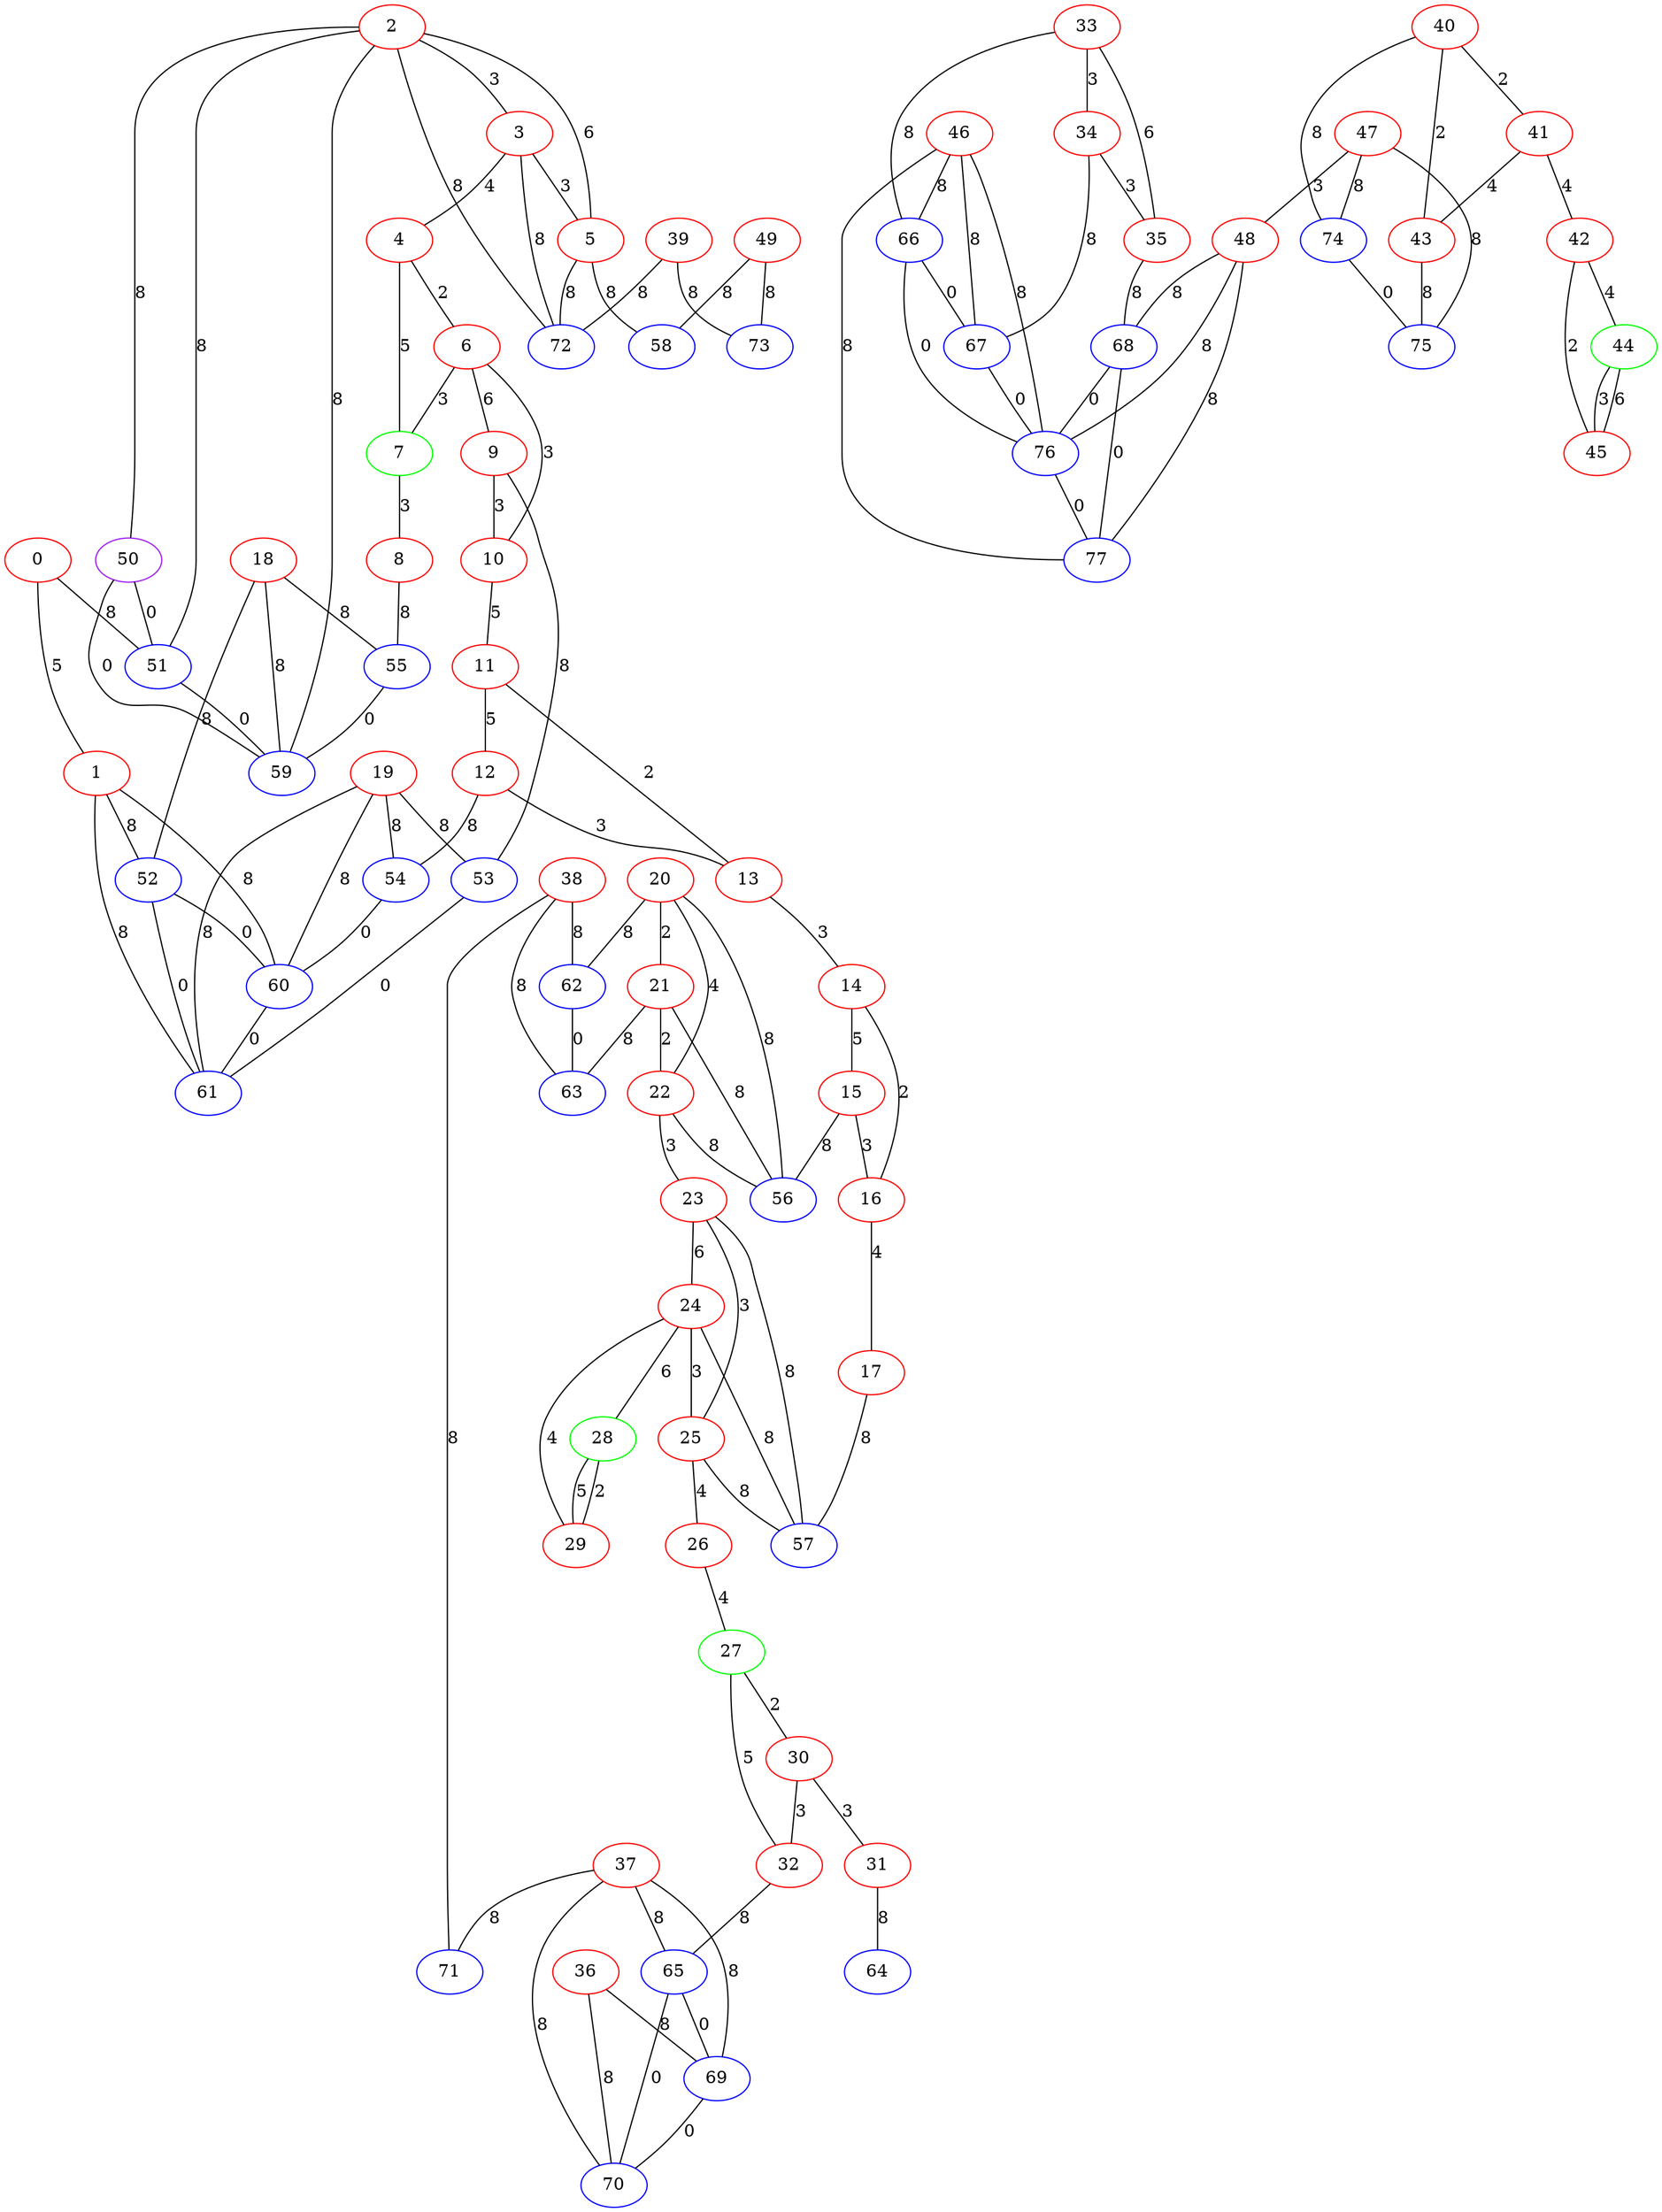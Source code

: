 graph "" {
0 [color=red, weight=1];
1 [color=red, weight=1];
2 [color=red, weight=1];
3 [color=red, weight=1];
4 [color=red, weight=1];
5 [color=red, weight=1];
6 [color=red, weight=1];
7 [color=green, weight=2];
8 [color=red, weight=1];
9 [color=red, weight=1];
10 [color=red, weight=1];
11 [color=red, weight=1];
12 [color=red, weight=1];
13 [color=red, weight=1];
14 [color=red, weight=1];
15 [color=red, weight=1];
16 [color=red, weight=1];
17 [color=red, weight=1];
18 [color=red, weight=1];
19 [color=red, weight=1];
20 [color=red, weight=1];
21 [color=red, weight=1];
22 [color=red, weight=1];
23 [color=red, weight=1];
24 [color=red, weight=1];
25 [color=red, weight=1];
26 [color=red, weight=1];
27 [color=green, weight=2];
28 [color=green, weight=2];
29 [color=red, weight=1];
30 [color=red, weight=1];
31 [color=red, weight=1];
32 [color=red, weight=1];
33 [color=red, weight=1];
34 [color=red, weight=1];
35 [color=red, weight=1];
36 [color=red, weight=1];
37 [color=red, weight=1];
38 [color=red, weight=1];
39 [color=red, weight=1];
40 [color=red, weight=1];
41 [color=red, weight=1];
42 [color=red, weight=1];
43 [color=red, weight=1];
44 [color=green, weight=2];
45 [color=red, weight=1];
46 [color=red, weight=1];
47 [color=red, weight=1];
48 [color=red, weight=1];
49 [color=red, weight=1];
50 [color=purple, weight=4];
51 [color=blue, weight=3];
52 [color=blue, weight=3];
53 [color=blue, weight=3];
54 [color=blue, weight=3];
55 [color=blue, weight=3];
56 [color=blue, weight=3];
57 [color=blue, weight=3];
58 [color=blue, weight=3];
59 [color=blue, weight=3];
60 [color=blue, weight=3];
61 [color=blue, weight=3];
62 [color=blue, weight=3];
63 [color=blue, weight=3];
64 [color=blue, weight=3];
65 [color=blue, weight=3];
66 [color=blue, weight=3];
67 [color=blue, weight=3];
68 [color=blue, weight=3];
69 [color=blue, weight=3];
70 [color=blue, weight=3];
71 [color=blue, weight=3];
72 [color=blue, weight=3];
73 [color=blue, weight=3];
74 [color=blue, weight=3];
75 [color=blue, weight=3];
76 [color=blue, weight=3];
77 [color=blue, weight=3];
0 -- 1  [key=0, label=5];
0 -- 51  [key=0, label=8];
1 -- 60  [key=0, label=8];
1 -- 52  [key=0, label=8];
1 -- 61  [key=0, label=8];
2 -- 3  [key=0, label=3];
2 -- 5  [key=0, label=6];
2 -- 72  [key=0, label=8];
2 -- 50  [key=0, label=8];
2 -- 51  [key=0, label=8];
2 -- 59  [key=0, label=8];
3 -- 72  [key=0, label=8];
3 -- 4  [key=0, label=4];
3 -- 5  [key=0, label=3];
4 -- 6  [key=0, label=2];
4 -- 7  [key=0, label=5];
5 -- 72  [key=0, label=8];
5 -- 58  [key=0, label=8];
6 -- 9  [key=0, label=6];
6 -- 10  [key=0, label=3];
6 -- 7  [key=0, label=3];
7 -- 8  [key=0, label=3];
8 -- 55  [key=0, label=8];
9 -- 10  [key=0, label=3];
9 -- 53  [key=0, label=8];
10 -- 11  [key=0, label=5];
11 -- 12  [key=0, label=5];
11 -- 13  [key=0, label=2];
12 -- 13  [key=0, label=3];
12 -- 54  [key=0, label=8];
13 -- 14  [key=0, label=3];
14 -- 16  [key=0, label=2];
14 -- 15  [key=0, label=5];
15 -- 16  [key=0, label=3];
15 -- 56  [key=0, label=8];
16 -- 17  [key=0, label=4];
17 -- 57  [key=0, label=8];
18 -- 59  [key=0, label=8];
18 -- 52  [key=0, label=8];
18 -- 55  [key=0, label=8];
19 -- 60  [key=0, label=8];
19 -- 53  [key=0, label=8];
19 -- 54  [key=0, label=8];
19 -- 61  [key=0, label=8];
20 -- 56  [key=0, label=8];
20 -- 62  [key=0, label=8];
20 -- 21  [key=0, label=2];
20 -- 22  [key=0, label=4];
21 -- 56  [key=0, label=8];
21 -- 22  [key=0, label=2];
21 -- 63  [key=0, label=8];
22 -- 56  [key=0, label=8];
22 -- 23  [key=0, label=3];
23 -- 24  [key=0, label=6];
23 -- 25  [key=0, label=3];
23 -- 57  [key=0, label=8];
24 -- 25  [key=0, label=3];
24 -- 57  [key=0, label=8];
24 -- 28  [key=0, label=6];
24 -- 29  [key=0, label=4];
25 -- 57  [key=0, label=8];
25 -- 26  [key=0, label=4];
26 -- 27  [key=0, label=4];
27 -- 32  [key=0, label=5];
27 -- 30  [key=0, label=2];
28 -- 29  [key=0, label=2];
28 -- 29  [key=1, label=5];
30 -- 32  [key=0, label=3];
30 -- 31  [key=0, label=3];
31 -- 64  [key=0, label=8];
32 -- 65  [key=0, label=8];
33 -- 34  [key=0, label=3];
33 -- 35  [key=0, label=6];
33 -- 66  [key=0, label=8];
34 -- 67  [key=0, label=8];
34 -- 35  [key=0, label=3];
35 -- 68  [key=0, label=8];
36 -- 69  [key=0, label=8];
36 -- 70  [key=0, label=8];
37 -- 65  [key=0, label=8];
37 -- 69  [key=0, label=8];
37 -- 70  [key=0, label=8];
37 -- 71  [key=0, label=8];
38 -- 71  [key=0, label=8];
38 -- 62  [key=0, label=8];
38 -- 63  [key=0, label=8];
39 -- 72  [key=0, label=8];
39 -- 73  [key=0, label=8];
40 -- 41  [key=0, label=2];
40 -- 74  [key=0, label=8];
40 -- 43  [key=0, label=2];
41 -- 42  [key=0, label=4];
41 -- 43  [key=0, label=4];
42 -- 44  [key=0, label=4];
42 -- 45  [key=0, label=2];
43 -- 75  [key=0, label=8];
44 -- 45  [key=0, label=3];
44 -- 45  [key=1, label=6];
46 -- 66  [key=0, label=8];
46 -- 67  [key=0, label=8];
46 -- 76  [key=0, label=8];
46 -- 77  [key=0, label=8];
47 -- 48  [key=0, label=3];
47 -- 74  [key=0, label=8];
47 -- 75  [key=0, label=8];
48 -- 76  [key=0, label=8];
48 -- 68  [key=0, label=8];
48 -- 77  [key=0, label=8];
49 -- 73  [key=0, label=8];
49 -- 58  [key=0, label=8];
50 -- 59  [key=0, label=0];
50 -- 51  [key=0, label=0];
51 -- 59  [key=0, label=0];
52 -- 60  [key=0, label=0];
52 -- 61  [key=0, label=0];
53 -- 61  [key=0, label=0];
54 -- 60  [key=0, label=0];
55 -- 59  [key=0, label=0];
60 -- 61  [key=0, label=0];
62 -- 63  [key=0, label=0];
65 -- 69  [key=0, label=0];
65 -- 70  [key=0, label=0];
66 -- 67  [key=0, label=0];
66 -- 76  [key=0, label=0];
67 -- 76  [key=0, label=0];
68 -- 76  [key=0, label=0];
68 -- 77  [key=0, label=0];
69 -- 70  [key=0, label=0];
74 -- 75  [key=0, label=0];
76 -- 77  [key=0, label=0];
}
